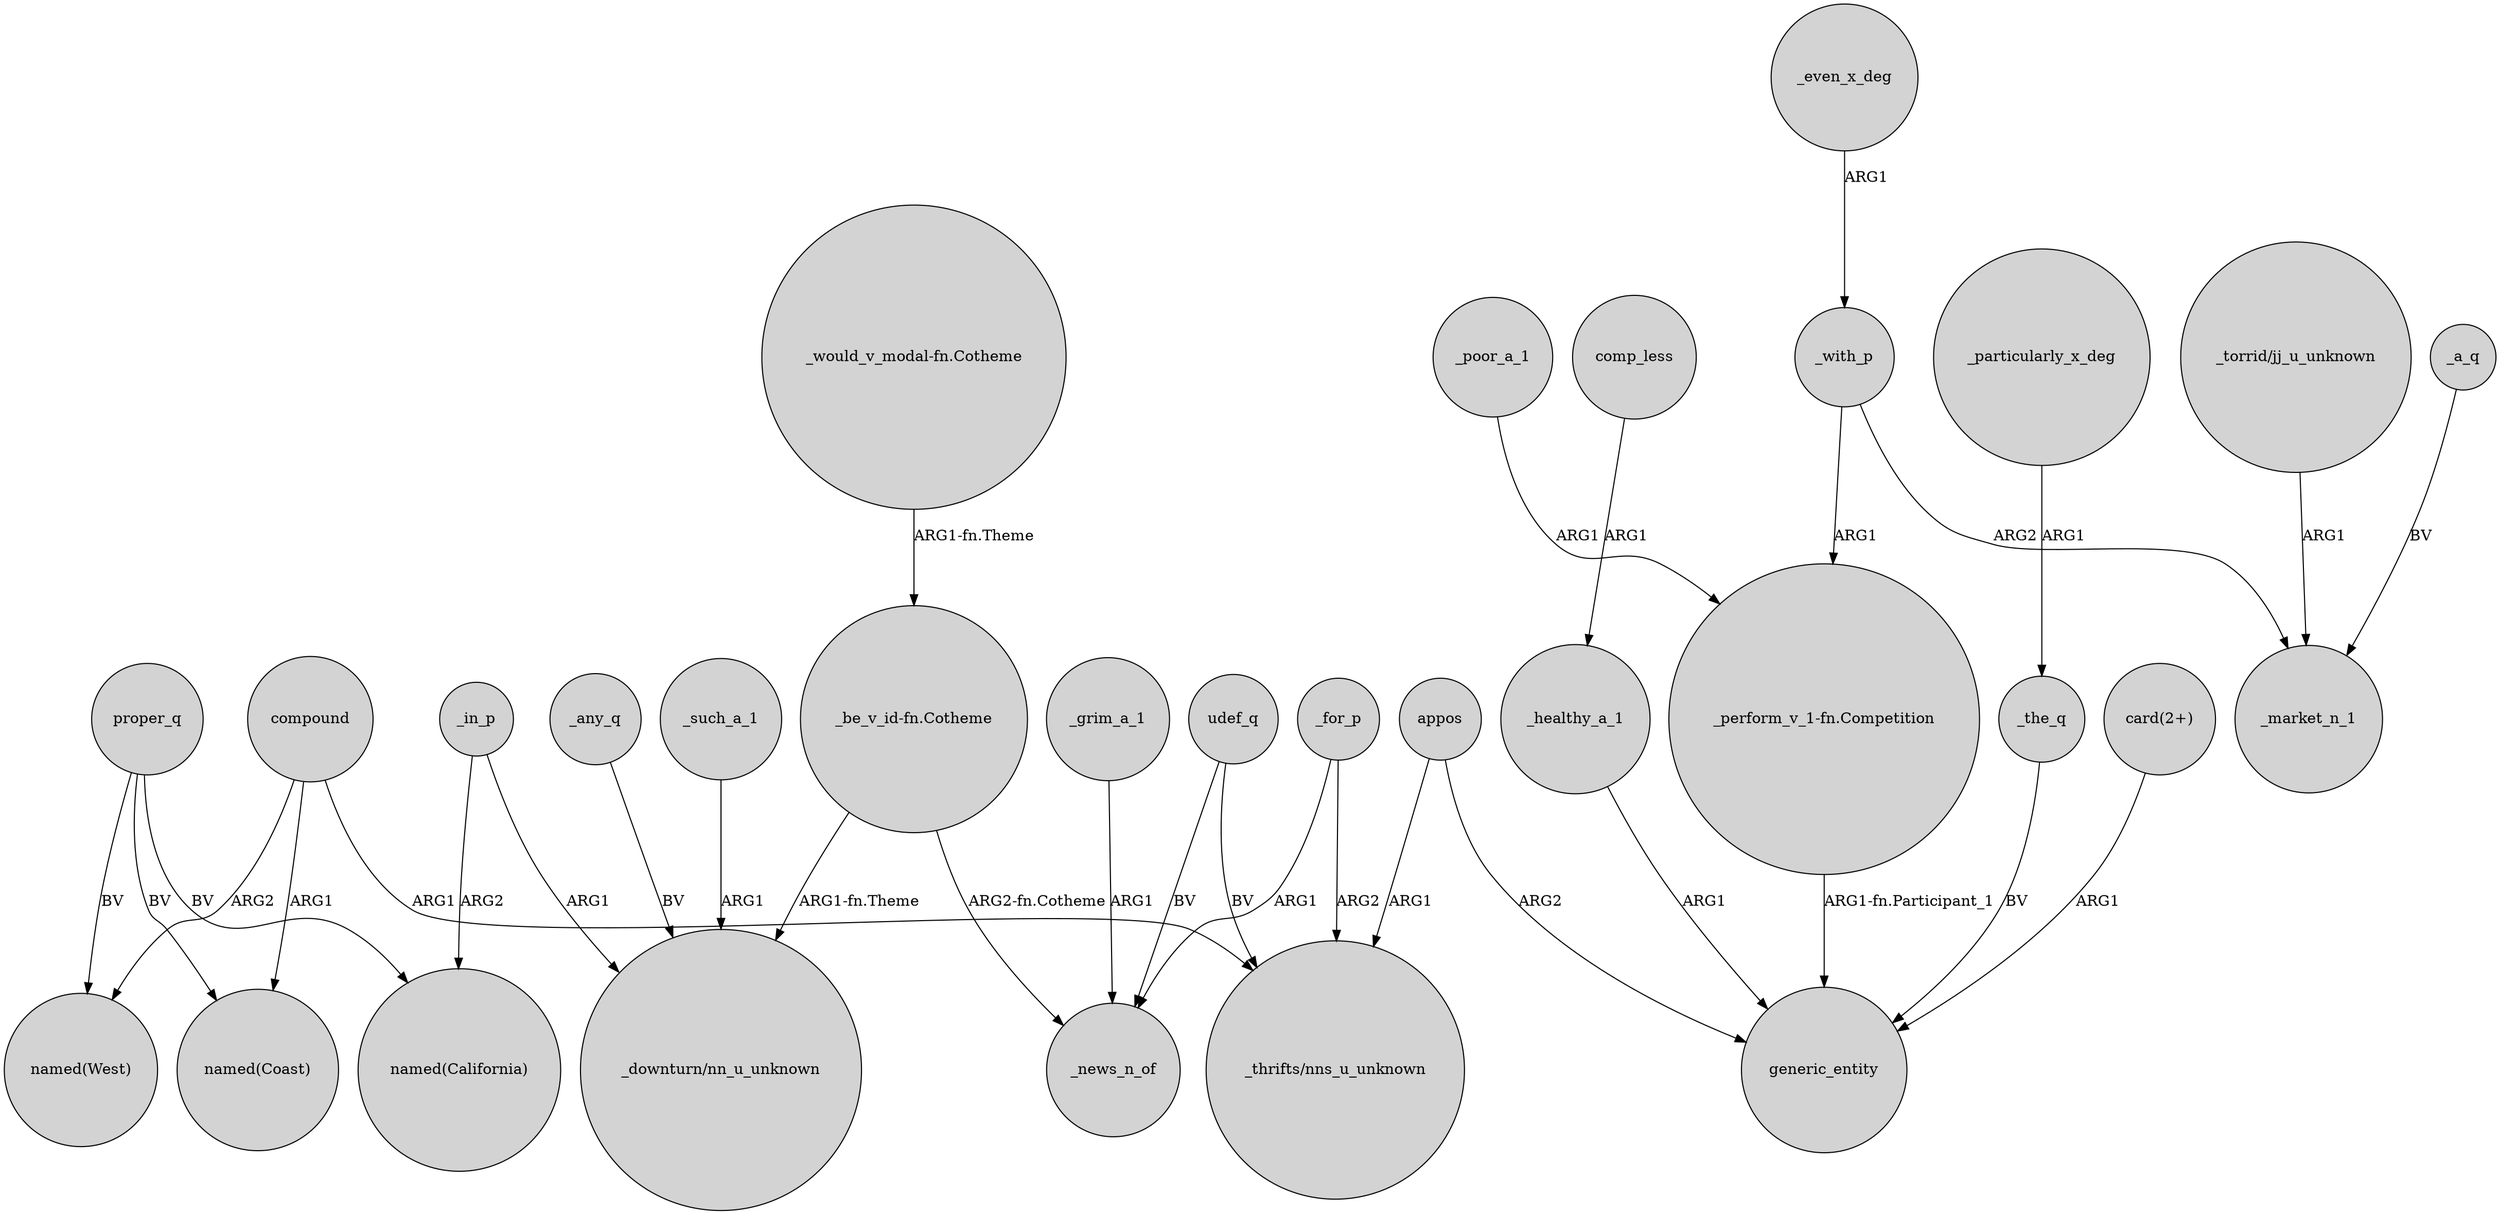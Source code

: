 digraph {
	node [shape=circle style=filled]
	compound -> "named(Coast)" [label=ARG1]
	udef_q -> _news_n_of [label=BV]
	_any_q -> "_downturn/nn_u_unknown" [label=BV]
	_in_p -> "_downturn/nn_u_unknown" [label=ARG1]
	_for_p -> _news_n_of [label=ARG1]
	_with_p -> _market_n_1 [label=ARG2]
	_particularly_x_deg -> _the_q [label=ARG1]
	"card(2+)" -> generic_entity [label=ARG1]
	"_perform_v_1-fn.Competition" -> generic_entity [label="ARG1-fn.Participant_1"]
	"_be_v_id-fn.Cotheme" -> _news_n_of [label="ARG2-fn.Cotheme"]
	udef_q -> "_thrifts/nns_u_unknown" [label=BV]
	_healthy_a_1 -> generic_entity [label=ARG1]
	compound -> "named(West)" [label=ARG2]
	appos -> generic_entity [label=ARG2]
	_with_p -> "_perform_v_1-fn.Competition" [label=ARG1]
	_the_q -> generic_entity [label=BV]
	proper_q -> "named(West)" [label=BV]
	_such_a_1 -> "_downturn/nn_u_unknown" [label=ARG1]
	_poor_a_1 -> "_perform_v_1-fn.Competition" [label=ARG1]
	compound -> "_thrifts/nns_u_unknown" [label=ARG1]
	"_would_v_modal-fn.Cotheme" -> "_be_v_id-fn.Cotheme" [label="ARG1-fn.Theme"]
	appos -> "_thrifts/nns_u_unknown" [label=ARG1]
	_a_q -> _market_n_1 [label=BV]
	proper_q -> "named(California)" [label=BV]
	comp_less -> _healthy_a_1 [label=ARG1]
	_even_x_deg -> _with_p [label=ARG1]
	_grim_a_1 -> _news_n_of [label=ARG1]
	_in_p -> "named(California)" [label=ARG2]
	proper_q -> "named(Coast)" [label=BV]
	"_torrid/jj_u_unknown" -> _market_n_1 [label=ARG1]
	"_be_v_id-fn.Cotheme" -> "_downturn/nn_u_unknown" [label="ARG1-fn.Theme"]
	_for_p -> "_thrifts/nns_u_unknown" [label=ARG2]
}
